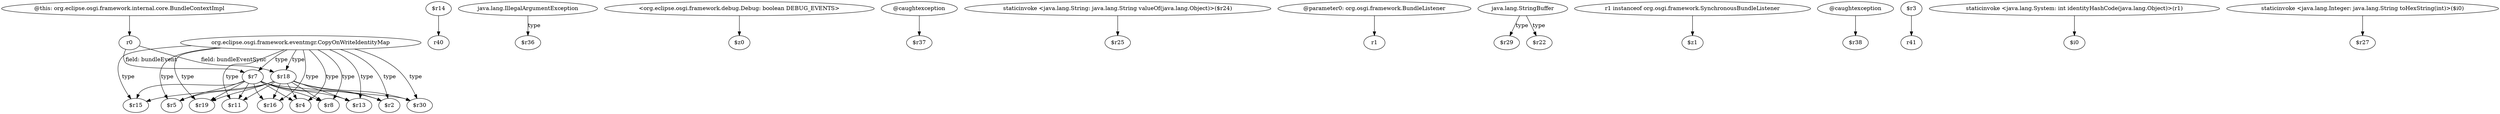digraph g {
0[label="org.eclipse.osgi.framework.eventmgr.CopyOnWriteIdentityMap"]
1[label="$r15"]
0->1[label="type"]
2[label="$r8"]
0->2[label="type"]
3[label="$r7"]
4[label="$r2"]
3->4[label=""]
5[label="$r18"]
0->5[label="type"]
6[label="$r11"]
5->6[label=""]
7[label="$r30"]
3->7[label=""]
0->3[label="type"]
8[label="$r16"]
3->8[label=""]
9[label="$r14"]
10[label="r40"]
9->10[label=""]
11[label="$r13"]
0->11[label="type"]
12[label="$r5"]
0->12[label="type"]
13[label="$r19"]
5->13[label=""]
14[label="java.lang.IllegalArgumentException"]
15[label="$r36"]
14->15[label="type"]
16[label="$r4"]
3->16[label=""]
17[label="<org.eclipse.osgi.framework.debug.Debug: boolean DEBUG_EVENTS>"]
18[label="$z0"]
17->18[label=""]
0->13[label="type"]
0->8[label="type"]
5->12[label=""]
19[label="@caughtexception"]
20[label="$r37"]
19->20[label=""]
5->11[label=""]
5->1[label=""]
21[label="r0"]
21->5[label="field: bundleEventSync"]
3->6[label=""]
22[label="staticinvoke <java.lang.String: java.lang.String valueOf(java.lang.Object)>($r24)"]
23[label="$r25"]
22->23[label=""]
24[label="@this: org.eclipse.osgi.framework.internal.core.BundleContextImpl"]
24->21[label=""]
5->8[label=""]
5->2[label=""]
25[label="@parameter0: org.osgi.framework.BundleListener"]
26[label="r1"]
25->26[label=""]
5->16[label=""]
27[label="java.lang.StringBuffer"]
28[label="$r29"]
27->28[label="type"]
29[label="r1 instanceof org.osgi.framework.SynchronousBundleListener"]
30[label="$z1"]
29->30[label=""]
5->4[label=""]
5->7[label=""]
31[label="@caughtexception"]
32[label="$r38"]
31->32[label=""]
33[label="$r22"]
27->33[label="type"]
3->2[label=""]
0->7[label="type"]
34[label="$r3"]
35[label="r41"]
34->35[label=""]
3->1[label=""]
0->6[label="type"]
36[label="staticinvoke <java.lang.System: int identityHashCode(java.lang.Object)>(r1)"]
37[label="$i0"]
36->37[label=""]
0->4[label="type"]
38[label="staticinvoke <java.lang.Integer: java.lang.String toHexString(int)>($i0)"]
39[label="$r27"]
38->39[label=""]
21->3[label="field: bundleEvent"]
3->12[label=""]
3->11[label=""]
0->16[label="type"]
3->13[label=""]
}